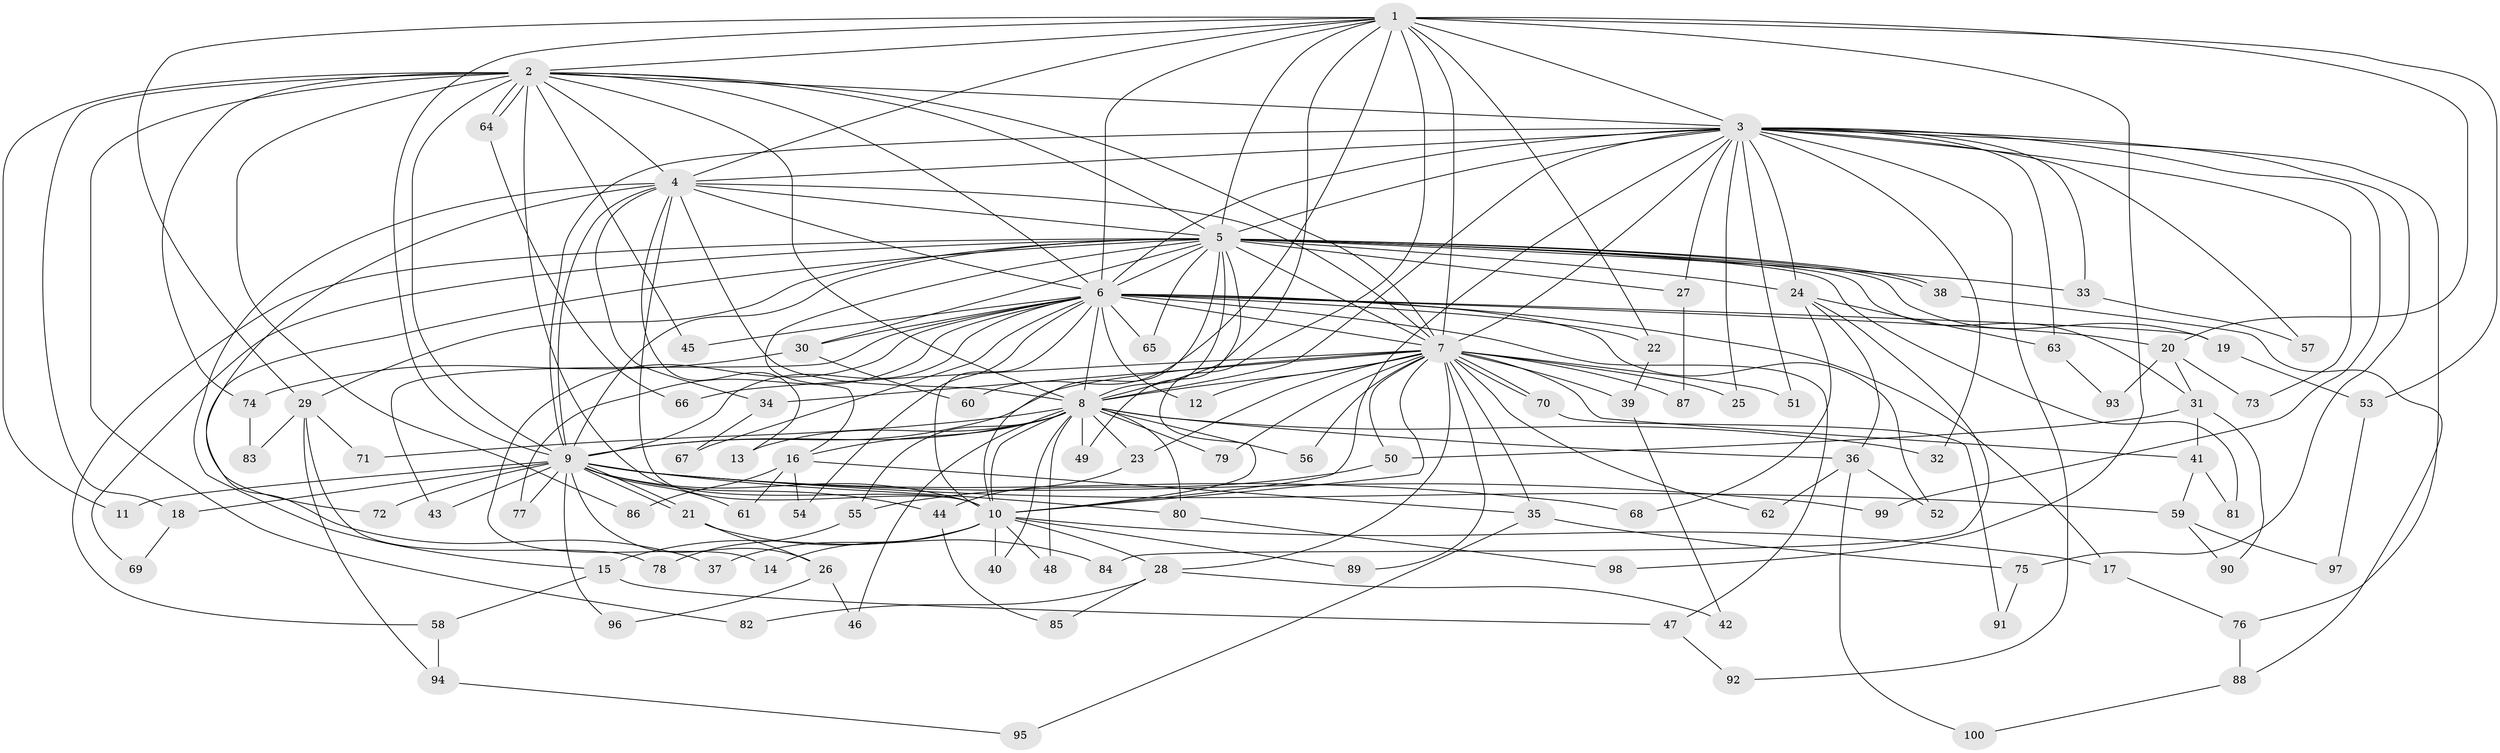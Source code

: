 // Generated by graph-tools (version 1.1) at 2025/11/02/21/25 10:11:07]
// undirected, 100 vertices, 225 edges
graph export_dot {
graph [start="1"]
  node [color=gray90,style=filled];
  1;
  2;
  3;
  4;
  5;
  6;
  7;
  8;
  9;
  10;
  11;
  12;
  13;
  14;
  15;
  16;
  17;
  18;
  19;
  20;
  21;
  22;
  23;
  24;
  25;
  26;
  27;
  28;
  29;
  30;
  31;
  32;
  33;
  34;
  35;
  36;
  37;
  38;
  39;
  40;
  41;
  42;
  43;
  44;
  45;
  46;
  47;
  48;
  49;
  50;
  51;
  52;
  53;
  54;
  55;
  56;
  57;
  58;
  59;
  60;
  61;
  62;
  63;
  64;
  65;
  66;
  67;
  68;
  69;
  70;
  71;
  72;
  73;
  74;
  75;
  76;
  77;
  78;
  79;
  80;
  81;
  82;
  83;
  84;
  85;
  86;
  87;
  88;
  89;
  90;
  91;
  92;
  93;
  94;
  95;
  96;
  97;
  98;
  99;
  100;
  1 -- 2;
  1 -- 3;
  1 -- 4;
  1 -- 5;
  1 -- 6;
  1 -- 7;
  1 -- 8;
  1 -- 9;
  1 -- 10;
  1 -- 20;
  1 -- 22;
  1 -- 29;
  1 -- 53;
  1 -- 60;
  1 -- 98;
  2 -- 3;
  2 -- 4;
  2 -- 5;
  2 -- 6;
  2 -- 7;
  2 -- 8;
  2 -- 9;
  2 -- 10;
  2 -- 11;
  2 -- 18;
  2 -- 45;
  2 -- 64;
  2 -- 64;
  2 -- 74;
  2 -- 82;
  2 -- 86;
  3 -- 4;
  3 -- 5;
  3 -- 6;
  3 -- 7;
  3 -- 8;
  3 -- 9;
  3 -- 10;
  3 -- 24;
  3 -- 25;
  3 -- 27;
  3 -- 32;
  3 -- 33;
  3 -- 51;
  3 -- 57;
  3 -- 63;
  3 -- 73;
  3 -- 75;
  3 -- 76;
  3 -- 92;
  3 -- 99;
  4 -- 5;
  4 -- 6;
  4 -- 7;
  4 -- 8;
  4 -- 9;
  4 -- 10;
  4 -- 13;
  4 -- 15;
  4 -- 34;
  4 -- 72;
  5 -- 6;
  5 -- 7;
  5 -- 8;
  5 -- 9;
  5 -- 10;
  5 -- 16;
  5 -- 19;
  5 -- 24;
  5 -- 27;
  5 -- 29;
  5 -- 30;
  5 -- 31;
  5 -- 33;
  5 -- 37;
  5 -- 38;
  5 -- 38;
  5 -- 49;
  5 -- 58;
  5 -- 65;
  5 -- 69;
  5 -- 81;
  6 -- 7;
  6 -- 8;
  6 -- 9;
  6 -- 10;
  6 -- 12;
  6 -- 14;
  6 -- 17;
  6 -- 19;
  6 -- 20;
  6 -- 22;
  6 -- 30;
  6 -- 43;
  6 -- 45;
  6 -- 47;
  6 -- 52;
  6 -- 54;
  6 -- 65;
  6 -- 67;
  6 -- 77;
  7 -- 8;
  7 -- 9;
  7 -- 10;
  7 -- 12;
  7 -- 23;
  7 -- 25;
  7 -- 28;
  7 -- 34;
  7 -- 35;
  7 -- 39;
  7 -- 41;
  7 -- 50;
  7 -- 51;
  7 -- 56;
  7 -- 62;
  7 -- 66;
  7 -- 70;
  7 -- 70;
  7 -- 79;
  7 -- 87;
  7 -- 89;
  8 -- 9;
  8 -- 10;
  8 -- 13;
  8 -- 16;
  8 -- 23;
  8 -- 32;
  8 -- 36;
  8 -- 40;
  8 -- 46;
  8 -- 48;
  8 -- 49;
  8 -- 55;
  8 -- 56;
  8 -- 71;
  8 -- 79;
  8 -- 80;
  9 -- 10;
  9 -- 11;
  9 -- 18;
  9 -- 21;
  9 -- 21;
  9 -- 26;
  9 -- 43;
  9 -- 44;
  9 -- 59;
  9 -- 61;
  9 -- 68;
  9 -- 72;
  9 -- 77;
  9 -- 80;
  9 -- 96;
  9 -- 99;
  10 -- 14;
  10 -- 15;
  10 -- 17;
  10 -- 28;
  10 -- 37;
  10 -- 40;
  10 -- 48;
  10 -- 89;
  15 -- 47;
  15 -- 58;
  16 -- 35;
  16 -- 54;
  16 -- 61;
  16 -- 86;
  17 -- 76;
  18 -- 69;
  19 -- 53;
  20 -- 31;
  20 -- 73;
  20 -- 93;
  21 -- 26;
  21 -- 84;
  22 -- 39;
  23 -- 44;
  24 -- 36;
  24 -- 63;
  24 -- 68;
  24 -- 84;
  26 -- 46;
  26 -- 96;
  27 -- 87;
  28 -- 42;
  28 -- 82;
  28 -- 85;
  29 -- 71;
  29 -- 78;
  29 -- 83;
  29 -- 94;
  30 -- 60;
  30 -- 74;
  31 -- 41;
  31 -- 50;
  31 -- 90;
  33 -- 57;
  34 -- 67;
  35 -- 75;
  35 -- 95;
  36 -- 52;
  36 -- 62;
  36 -- 100;
  38 -- 88;
  39 -- 42;
  41 -- 59;
  41 -- 81;
  44 -- 85;
  47 -- 92;
  50 -- 55;
  53 -- 97;
  55 -- 78;
  58 -- 94;
  59 -- 90;
  59 -- 97;
  63 -- 93;
  64 -- 66;
  70 -- 91;
  74 -- 83;
  75 -- 91;
  76 -- 88;
  80 -- 98;
  88 -- 100;
  94 -- 95;
}
